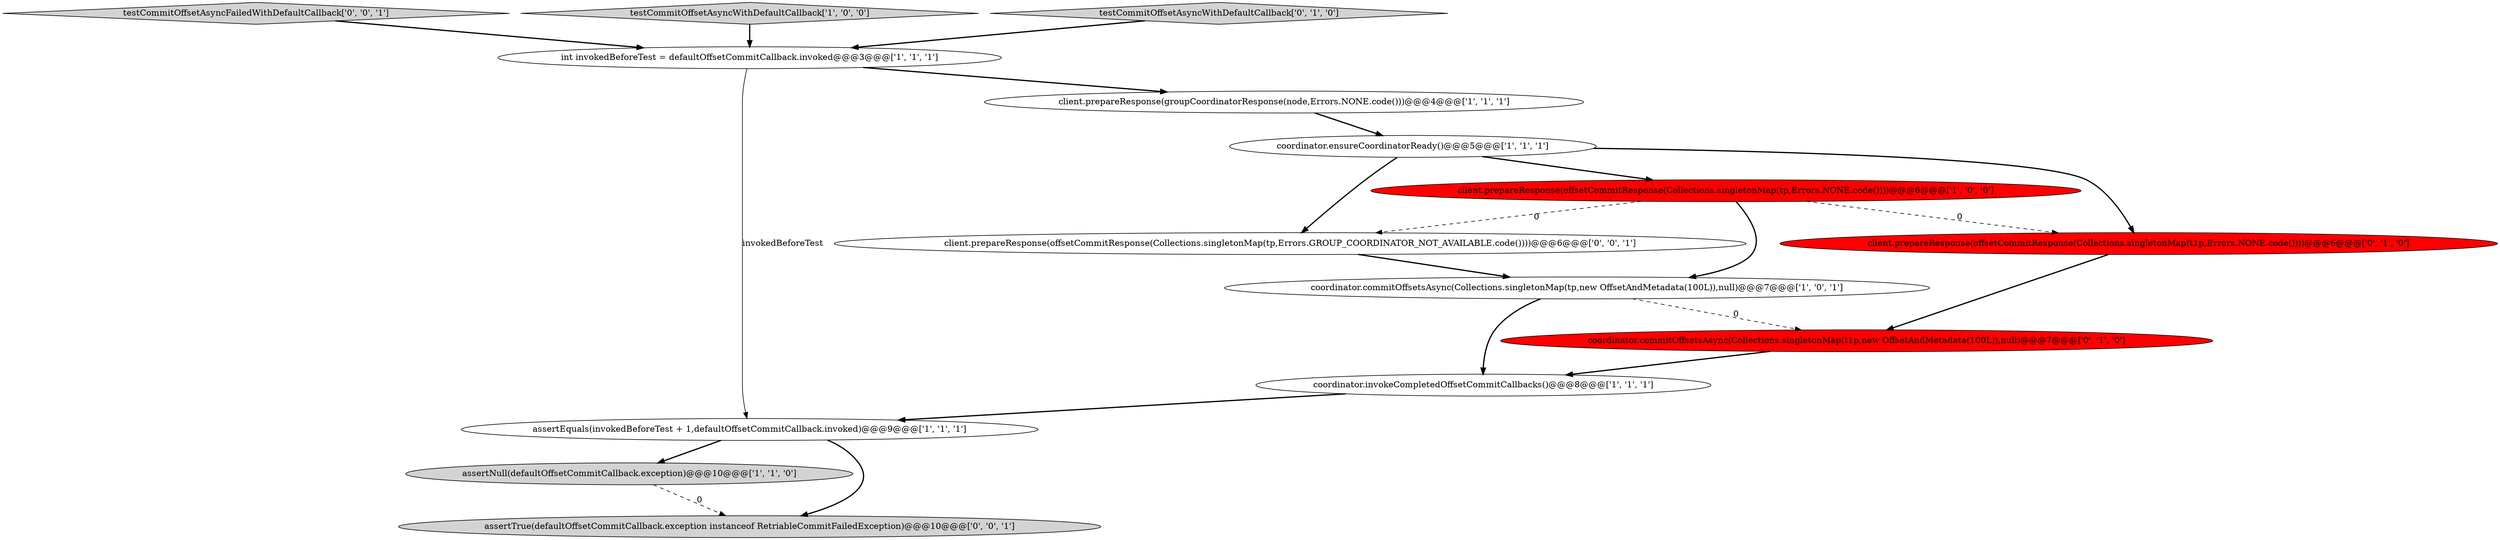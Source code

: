 digraph {
1 [style = filled, label = "assertEquals(invokedBeforeTest + 1,defaultOffsetCommitCallback.invoked)@@@9@@@['1', '1', '1']", fillcolor = white, shape = ellipse image = "AAA0AAABBB1BBB"];
14 [style = filled, label = "testCommitOffsetAsyncFailedWithDefaultCallback['0', '0', '1']", fillcolor = lightgray, shape = diamond image = "AAA0AAABBB3BBB"];
5 [style = filled, label = "coordinator.invokeCompletedOffsetCommitCallbacks()@@@8@@@['1', '1', '1']", fillcolor = white, shape = ellipse image = "AAA0AAABBB1BBB"];
4 [style = filled, label = "client.prepareResponse(groupCoordinatorResponse(node,Errors.NONE.code()))@@@4@@@['1', '1', '1']", fillcolor = white, shape = ellipse image = "AAA0AAABBB1BBB"];
12 [style = filled, label = "client.prepareResponse(offsetCommitResponse(Collections.singletonMap(tp,Errors.GROUP_COORDINATOR_NOT_AVAILABLE.code())))@@@6@@@['0', '0', '1']", fillcolor = white, shape = ellipse image = "AAA0AAABBB3BBB"];
11 [style = filled, label = "coordinator.commitOffsetsAsync(Collections.singletonMap(t1p,new OffsetAndMetadata(100L)),null)@@@7@@@['0', '1', '0']", fillcolor = red, shape = ellipse image = "AAA1AAABBB2BBB"];
7 [style = filled, label = "int invokedBeforeTest = defaultOffsetCommitCallback.invoked@@@3@@@['1', '1', '1']", fillcolor = white, shape = ellipse image = "AAA0AAABBB1BBB"];
9 [style = filled, label = "client.prepareResponse(offsetCommitResponse(Collections.singletonMap(t1p,Errors.NONE.code())))@@@6@@@['0', '1', '0']", fillcolor = red, shape = ellipse image = "AAA1AAABBB2BBB"];
8 [style = filled, label = "testCommitOffsetAsyncWithDefaultCallback['1', '0', '0']", fillcolor = lightgray, shape = diamond image = "AAA0AAABBB1BBB"];
3 [style = filled, label = "coordinator.ensureCoordinatorReady()@@@5@@@['1', '1', '1']", fillcolor = white, shape = ellipse image = "AAA0AAABBB1BBB"];
10 [style = filled, label = "testCommitOffsetAsyncWithDefaultCallback['0', '1', '0']", fillcolor = lightgray, shape = diamond image = "AAA0AAABBB2BBB"];
0 [style = filled, label = "client.prepareResponse(offsetCommitResponse(Collections.singletonMap(tp,Errors.NONE.code())))@@@6@@@['1', '0', '0']", fillcolor = red, shape = ellipse image = "AAA1AAABBB1BBB"];
6 [style = filled, label = "assertNull(defaultOffsetCommitCallback.exception)@@@10@@@['1', '1', '0']", fillcolor = lightgray, shape = ellipse image = "AAA0AAABBB1BBB"];
13 [style = filled, label = "assertTrue(defaultOffsetCommitCallback.exception instanceof RetriableCommitFailedException)@@@10@@@['0', '0', '1']", fillcolor = lightgray, shape = ellipse image = "AAA0AAABBB3BBB"];
2 [style = filled, label = "coordinator.commitOffsetsAsync(Collections.singletonMap(tp,new OffsetAndMetadata(100L)),null)@@@7@@@['1', '0', '1']", fillcolor = white, shape = ellipse image = "AAA0AAABBB1BBB"];
4->3 [style = bold, label=""];
9->11 [style = bold, label=""];
0->2 [style = bold, label=""];
7->4 [style = bold, label=""];
3->12 [style = bold, label=""];
0->12 [style = dashed, label="0"];
10->7 [style = bold, label=""];
1->13 [style = bold, label=""];
7->1 [style = solid, label="invokedBeforeTest"];
3->0 [style = bold, label=""];
8->7 [style = bold, label=""];
14->7 [style = bold, label=""];
3->9 [style = bold, label=""];
5->1 [style = bold, label=""];
11->5 [style = bold, label=""];
12->2 [style = bold, label=""];
1->6 [style = bold, label=""];
6->13 [style = dashed, label="0"];
2->11 [style = dashed, label="0"];
0->9 [style = dashed, label="0"];
2->5 [style = bold, label=""];
}
